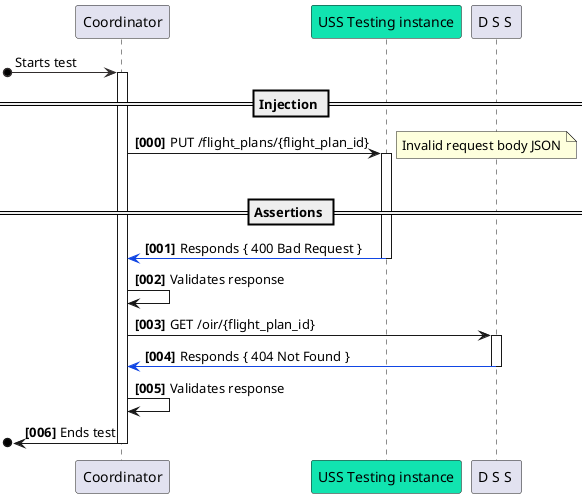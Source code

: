 @startuml "tc-oir-01"

participant "Coordinator" as dir
participant "USS Testing instance" as uss #11E4B0
participant "D S S " as dss



[o-[#312D2D]> dir: Starts test
activate dir
autonumber 0 1 "<b>[000]"

== Injection ==

dir -> uss : PUT /flight_plans/{flight_plan_id}
activate uss
note right: Invalid request body JSON 

|||

== Assertions ==
uss -[#1146E4]> dir: Responds { 400 Bad Request }
deactivate uss
dir -> dir: Validates response
dir -> dss: GET /oir/{flight_plan_id}
activate dss
dss -[#1146E4]> dir: Responds { 404 Not Found }
deactivate dss
dir -> dir: Validates response

[o<-dir: Ends test
deactivate dir

@enduml